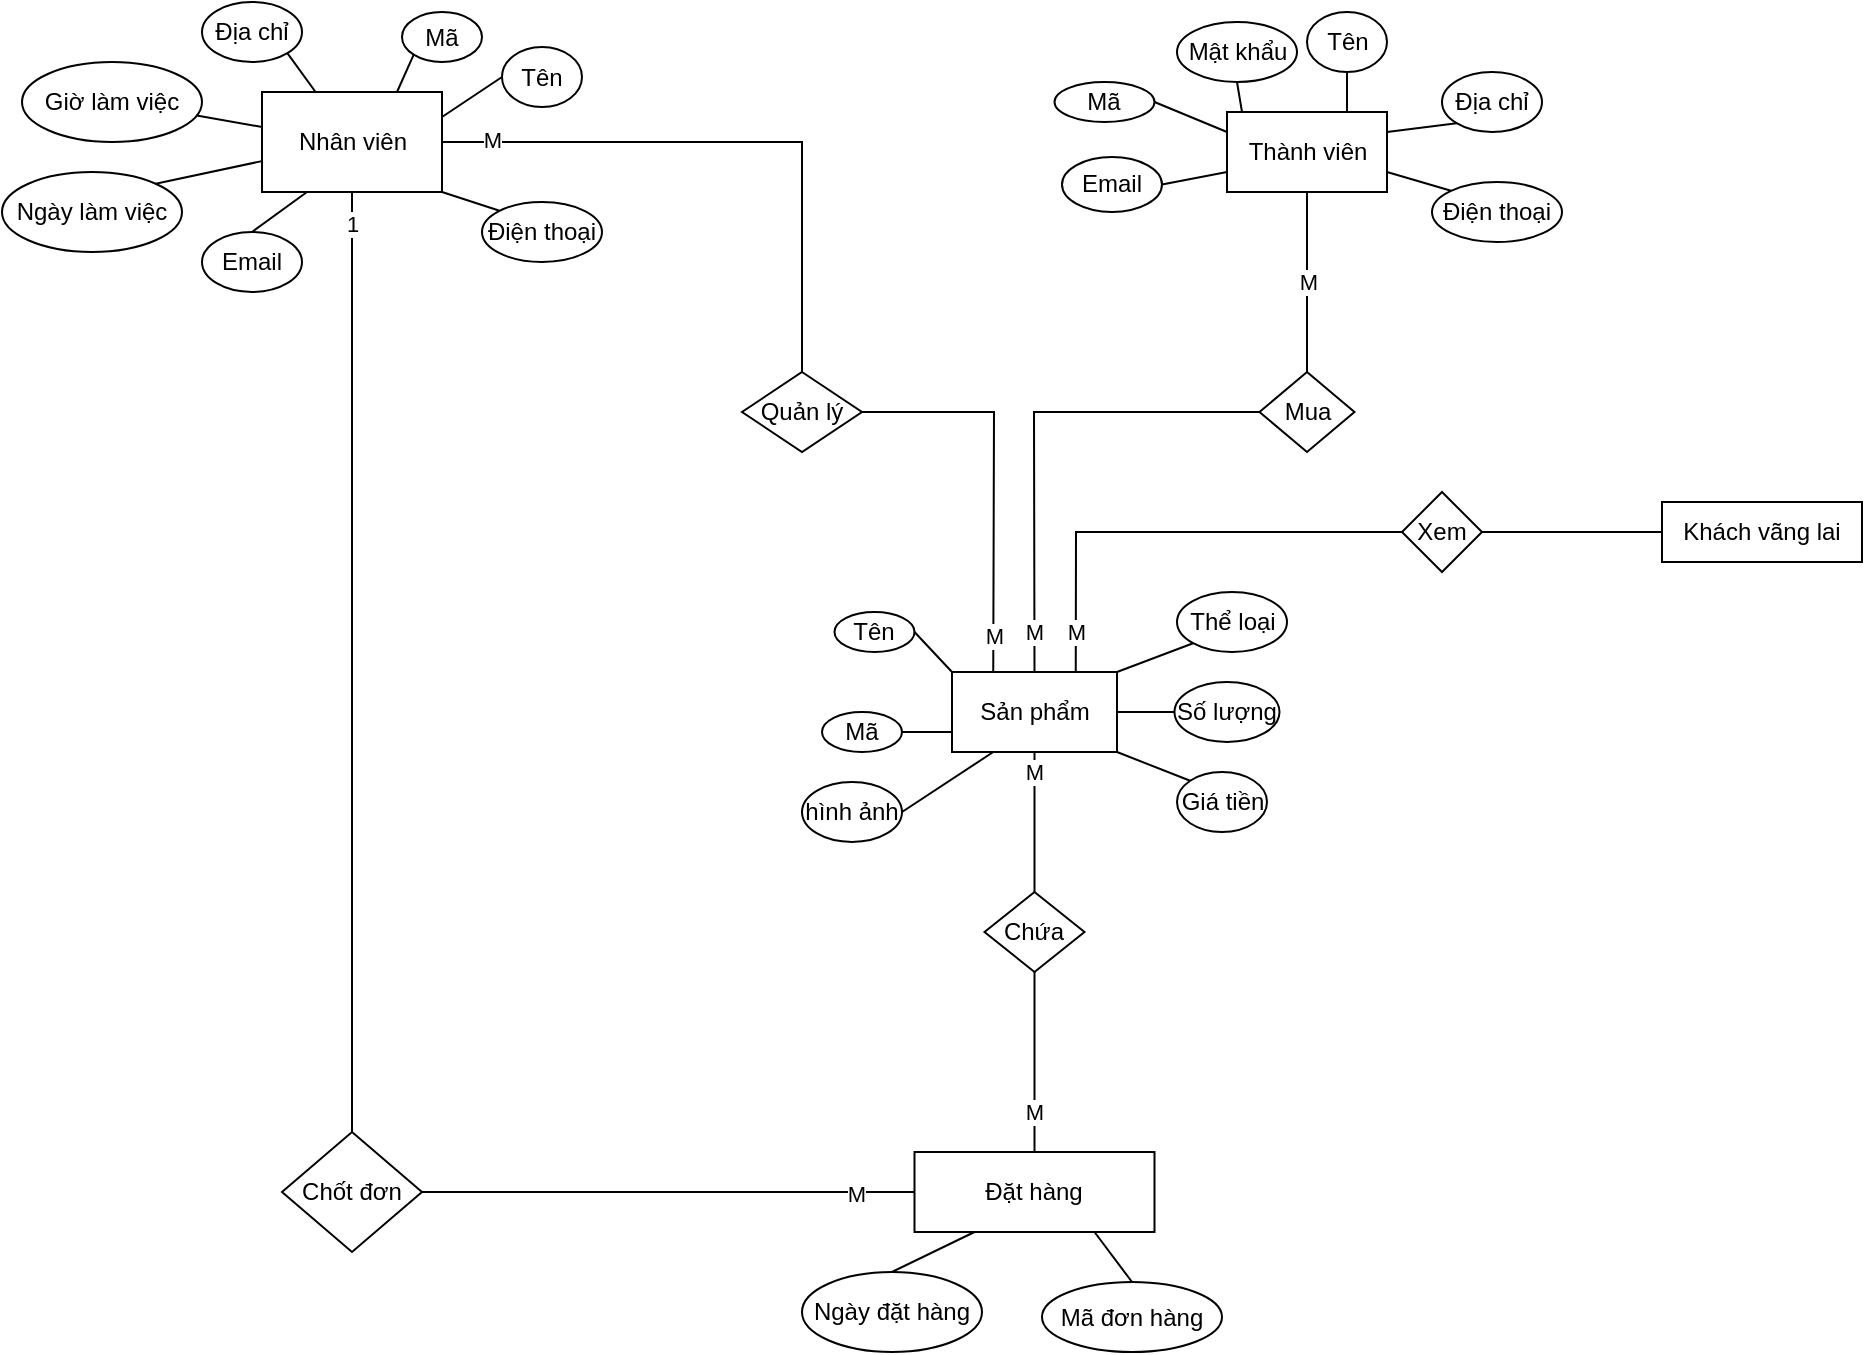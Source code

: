 <mxfile version="16.6.5" type="github">
  <diagram id="aObGCo1q1B7Q4bmz1RGm" name="Page-1">
    <mxGraphModel dx="2333" dy="817" grid="1" gridSize="10" guides="1" tooltips="1" connect="1" arrows="1" fold="1" page="1" pageScale="1" pageWidth="850" pageHeight="1100" math="0" shadow="0">
      <root>
        <mxCell id="0" />
        <mxCell id="1" parent="0" />
        <mxCell id="sd58GuhJpdthKlog1CSh-1" value="Nhân viên" style="html=1;rounded=0;" vertex="1" parent="1">
          <mxGeometry x="80" y="110" width="90" height="50" as="geometry" />
        </mxCell>
        <mxCell id="sd58GuhJpdthKlog1CSh-2" value="Địa chỉ&lt;br&gt;" style="ellipse;whiteSpace=wrap;html=1;rounded=0;" vertex="1" parent="1">
          <mxGeometry x="50" y="65" width="50" height="30" as="geometry" />
        </mxCell>
        <mxCell id="sd58GuhJpdthKlog1CSh-3" value="" style="endArrow=none;html=1;rounded=0;exitX=1;exitY=1;exitDx=0;exitDy=0;" edge="1" parent="1" source="sd58GuhJpdthKlog1CSh-2" target="sd58GuhJpdthKlog1CSh-1">
          <mxGeometry width="50" height="50" relative="1" as="geometry">
            <mxPoint x="520" y="180" as="sourcePoint" />
            <mxPoint x="570" y="130" as="targetPoint" />
          </mxGeometry>
        </mxCell>
        <mxCell id="sd58GuhJpdthKlog1CSh-4" value="Giờ làm việc" style="ellipse;whiteSpace=wrap;html=1;rounded=0;" vertex="1" parent="1">
          <mxGeometry x="-40" y="95" width="90" height="40" as="geometry" />
        </mxCell>
        <mxCell id="sd58GuhJpdthKlog1CSh-5" value="" style="endArrow=none;html=1;rounded=0;" edge="1" parent="1" source="sd58GuhJpdthKlog1CSh-4" target="sd58GuhJpdthKlog1CSh-1">
          <mxGeometry width="50" height="50" relative="1" as="geometry">
            <mxPoint x="520" y="180" as="sourcePoint" />
            <mxPoint x="570" y="130" as="targetPoint" />
          </mxGeometry>
        </mxCell>
        <mxCell id="sd58GuhJpdthKlog1CSh-6" value="Mã&lt;br&gt;" style="ellipse;whiteSpace=wrap;html=1;rounded=0;" vertex="1" parent="1">
          <mxGeometry x="150" y="70" width="40" height="25" as="geometry" />
        </mxCell>
        <mxCell id="sd58GuhJpdthKlog1CSh-7" value="" style="endArrow=none;html=1;rounded=0;entryX=0;entryY=1;entryDx=0;entryDy=0;exitX=0.75;exitY=0;exitDx=0;exitDy=0;" edge="1" parent="1" source="sd58GuhJpdthKlog1CSh-1" target="sd58GuhJpdthKlog1CSh-6">
          <mxGeometry width="50" height="50" relative="1" as="geometry">
            <mxPoint x="120" y="110" as="sourcePoint" />
            <mxPoint x="570" y="120" as="targetPoint" />
          </mxGeometry>
        </mxCell>
        <mxCell id="sd58GuhJpdthKlog1CSh-8" value="Tên&lt;br&gt;" style="ellipse;whiteSpace=wrap;html=1;rounded=0;" vertex="1" parent="1">
          <mxGeometry x="200" y="87.5" width="40" height="30" as="geometry" />
        </mxCell>
        <mxCell id="sd58GuhJpdthKlog1CSh-9" value="" style="endArrow=none;html=1;rounded=0;entryX=0;entryY=0.5;entryDx=0;entryDy=0;exitX=1;exitY=0.25;exitDx=0;exitDy=0;" edge="1" parent="1" source="sd58GuhJpdthKlog1CSh-1" target="sd58GuhJpdthKlog1CSh-8">
          <mxGeometry width="50" height="50" relative="1" as="geometry">
            <mxPoint x="520" y="160" as="sourcePoint" />
            <mxPoint x="570" y="110" as="targetPoint" />
          </mxGeometry>
        </mxCell>
        <mxCell id="sd58GuhJpdthKlog1CSh-10" value="Ngày làm việc" style="ellipse;whiteSpace=wrap;html=1;rounded=0;" vertex="1" parent="1">
          <mxGeometry x="-50" y="150" width="90" height="40" as="geometry" />
        </mxCell>
        <mxCell id="sd58GuhJpdthKlog1CSh-11" value="" style="endArrow=none;html=1;rounded=0;exitX=1;exitY=0;exitDx=0;exitDy=0;" edge="1" parent="1" source="sd58GuhJpdthKlog1CSh-10" target="sd58GuhJpdthKlog1CSh-1">
          <mxGeometry width="50" height="50" relative="1" as="geometry">
            <mxPoint x="520" y="160" as="sourcePoint" />
            <mxPoint x="570" y="110" as="targetPoint" />
          </mxGeometry>
        </mxCell>
        <mxCell id="sd58GuhJpdthKlog1CSh-12" style="edgeStyle=orthogonalEdgeStyle;rounded=0;orthogonalLoop=1;jettySize=auto;html=1;exitX=0.5;exitY=1;exitDx=0;exitDy=0;" edge="1" parent="1">
          <mxGeometry relative="1" as="geometry">
            <mxPoint x="270" y="205" as="sourcePoint" />
            <mxPoint x="270" y="205" as="targetPoint" />
          </mxGeometry>
        </mxCell>
        <mxCell id="sd58GuhJpdthKlog1CSh-13" value="Điện thoại" style="ellipse;whiteSpace=wrap;html=1;rounded=0;" vertex="1" parent="1">
          <mxGeometry x="190" y="165" width="60" height="30" as="geometry" />
        </mxCell>
        <mxCell id="sd58GuhJpdthKlog1CSh-14" value="Email&lt;br&gt;" style="ellipse;whiteSpace=wrap;html=1;rounded=0;" vertex="1" parent="1">
          <mxGeometry x="50" y="180" width="50" height="30" as="geometry" />
        </mxCell>
        <mxCell id="sd58GuhJpdthKlog1CSh-15" value="" style="endArrow=none;html=1;rounded=0;exitX=0.25;exitY=1;exitDx=0;exitDy=0;entryX=0.5;entryY=0;entryDx=0;entryDy=0;" edge="1" parent="1" source="sd58GuhJpdthKlog1CSh-1" target="sd58GuhJpdthKlog1CSh-14">
          <mxGeometry width="50" height="50" relative="1" as="geometry">
            <mxPoint x="520" y="240" as="sourcePoint" />
            <mxPoint x="570" y="190" as="targetPoint" />
          </mxGeometry>
        </mxCell>
        <mxCell id="sd58GuhJpdthKlog1CSh-16" value="Thành viên&lt;br&gt;" style="rounded=0;whiteSpace=wrap;html=1;" vertex="1" parent="1">
          <mxGeometry x="562.5" y="120" width="80" height="40" as="geometry" />
        </mxCell>
        <mxCell id="sd58GuhJpdthKlog1CSh-17" value="Email&lt;br&gt;" style="ellipse;whiteSpace=wrap;html=1;rounded=0;" vertex="1" parent="1">
          <mxGeometry x="480" y="142.5" width="50" height="27.5" as="geometry" />
        </mxCell>
        <mxCell id="sd58GuhJpdthKlog1CSh-18" value="Mã" style="ellipse;whiteSpace=wrap;html=1;rounded=0;" vertex="1" parent="1">
          <mxGeometry x="476.25" y="105" width="50" height="20" as="geometry" />
        </mxCell>
        <mxCell id="sd58GuhJpdthKlog1CSh-19" value="Mật khẩu&lt;br&gt;" style="ellipse;whiteSpace=wrap;html=1;rounded=0;" vertex="1" parent="1">
          <mxGeometry x="537.5" y="75" width="60" height="30" as="geometry" />
        </mxCell>
        <mxCell id="sd58GuhJpdthKlog1CSh-20" style="edgeStyle=orthogonalEdgeStyle;rounded=0;orthogonalLoop=1;jettySize=auto;html=1;exitX=0.5;exitY=1;exitDx=0;exitDy=0;" edge="1" parent="1" source="sd58GuhJpdthKlog1CSh-19" target="sd58GuhJpdthKlog1CSh-19">
          <mxGeometry relative="1" as="geometry" />
        </mxCell>
        <mxCell id="sd58GuhJpdthKlog1CSh-21" value="Tên" style="ellipse;whiteSpace=wrap;html=1;rounded=0;" vertex="1" parent="1">
          <mxGeometry x="602.5" y="70" width="40" height="30" as="geometry" />
        </mxCell>
        <mxCell id="sd58GuhJpdthKlog1CSh-22" value="Địa chỉ&lt;br&gt;" style="ellipse;whiteSpace=wrap;html=1;rounded=0;" vertex="1" parent="1">
          <mxGeometry x="670" y="100" width="50" height="30" as="geometry" />
        </mxCell>
        <mxCell id="sd58GuhJpdthKlog1CSh-23" value="Điện thoại&lt;br&gt;" style="ellipse;whiteSpace=wrap;html=1;rounded=0;" vertex="1" parent="1">
          <mxGeometry x="665" y="155" width="65" height="30" as="geometry" />
        </mxCell>
        <mxCell id="sd58GuhJpdthKlog1CSh-24" value="" style="endArrow=none;html=1;rounded=0;entryX=1;entryY=0.5;entryDx=0;entryDy=0;exitX=0;exitY=0.75;exitDx=0;exitDy=0;" edge="1" parent="1" source="sd58GuhJpdthKlog1CSh-16" target="sd58GuhJpdthKlog1CSh-17">
          <mxGeometry width="50" height="50" relative="1" as="geometry">
            <mxPoint x="652.5" y="200" as="sourcePoint" />
            <mxPoint x="702.5" y="150" as="targetPoint" />
          </mxGeometry>
        </mxCell>
        <mxCell id="sd58GuhJpdthKlog1CSh-25" value="" style="endArrow=none;html=1;rounded=0;entryX=0.5;entryY=1;entryDx=0;entryDy=0;" edge="1" parent="1" target="sd58GuhJpdthKlog1CSh-19">
          <mxGeometry width="50" height="50" relative="1" as="geometry">
            <mxPoint x="570" y="120" as="sourcePoint" />
            <mxPoint x="702.5" y="150" as="targetPoint" />
          </mxGeometry>
        </mxCell>
        <mxCell id="sd58GuhJpdthKlog1CSh-26" value="" style="endArrow=none;html=1;rounded=0;entryX=0.5;entryY=1;entryDx=0;entryDy=0;exitX=0.75;exitY=0;exitDx=0;exitDy=0;" edge="1" parent="1" source="sd58GuhJpdthKlog1CSh-16" target="sd58GuhJpdthKlog1CSh-21">
          <mxGeometry width="50" height="50" relative="1" as="geometry">
            <mxPoint x="652.5" y="200" as="sourcePoint" />
            <mxPoint x="702.5" y="150" as="targetPoint" />
          </mxGeometry>
        </mxCell>
        <mxCell id="sd58GuhJpdthKlog1CSh-27" value="" style="endArrow=none;html=1;rounded=0;exitX=1;exitY=0.25;exitDx=0;exitDy=0;entryX=0;entryY=1;entryDx=0;entryDy=0;" edge="1" parent="1" source="sd58GuhJpdthKlog1CSh-16" target="sd58GuhJpdthKlog1CSh-22">
          <mxGeometry width="50" height="50" relative="1" as="geometry">
            <mxPoint x="652.5" y="200" as="sourcePoint" />
            <mxPoint x="702.5" y="150" as="targetPoint" />
          </mxGeometry>
        </mxCell>
        <mxCell id="sd58GuhJpdthKlog1CSh-28" value="" style="endArrow=none;html=1;rounded=0;exitX=1;exitY=0.75;exitDx=0;exitDy=0;entryX=0;entryY=0;entryDx=0;entryDy=0;" edge="1" parent="1" source="sd58GuhJpdthKlog1CSh-16" target="sd58GuhJpdthKlog1CSh-23">
          <mxGeometry width="50" height="50" relative="1" as="geometry">
            <mxPoint x="652.5" y="200" as="sourcePoint" />
            <mxPoint x="702.5" y="150" as="targetPoint" />
          </mxGeometry>
        </mxCell>
        <mxCell id="sd58GuhJpdthKlog1CSh-29" value="Mua" style="rhombus;whiteSpace=wrap;html=1;rounded=0;" vertex="1" parent="1">
          <mxGeometry x="578.75" y="250" width="47.5" height="40" as="geometry" />
        </mxCell>
        <mxCell id="sd58GuhJpdthKlog1CSh-30" value="M" style="endArrow=none;html=1;rounded=0;exitX=0.5;exitY=0;exitDx=0;exitDy=0;" edge="1" parent="1" source="sd58GuhJpdthKlog1CSh-29" target="sd58GuhJpdthKlog1CSh-16">
          <mxGeometry width="50" height="50" relative="1" as="geometry">
            <mxPoint x="840" y="280" as="sourcePoint" />
            <mxPoint x="890" y="230" as="targetPoint" />
          </mxGeometry>
        </mxCell>
        <mxCell id="sd58GuhJpdthKlog1CSh-31" value="Sản phẩm" style="rounded=0;whiteSpace=wrap;html=1;" vertex="1" parent="1">
          <mxGeometry x="425" y="400" width="82.5" height="40" as="geometry" />
        </mxCell>
        <mxCell id="sd58GuhJpdthKlog1CSh-32" value="Quản lý&lt;br&gt;" style="rhombus;whiteSpace=wrap;html=1;rounded=0;" vertex="1" parent="1">
          <mxGeometry x="320" y="250" width="60" height="40" as="geometry" />
        </mxCell>
        <mxCell id="sd58GuhJpdthKlog1CSh-33" style="edgeStyle=orthogonalEdgeStyle;rounded=0;orthogonalLoop=1;jettySize=auto;html=1;exitX=0.5;exitY=1;exitDx=0;exitDy=0;" edge="1" parent="1" source="sd58GuhJpdthKlog1CSh-13" target="sd58GuhJpdthKlog1CSh-13">
          <mxGeometry relative="1" as="geometry" />
        </mxCell>
        <mxCell id="sd58GuhJpdthKlog1CSh-34" value="M" style="endArrow=none;html=1;rounded=0;exitX=1;exitY=0.5;exitDx=0;exitDy=0;entryX=0.25;entryY=0;entryDx=0;entryDy=0;" edge="1" parent="1" source="sd58GuhJpdthKlog1CSh-32" target="sd58GuhJpdthKlog1CSh-31">
          <mxGeometry x="0.815" width="50" height="50" relative="1" as="geometry">
            <mxPoint x="360" y="350" as="sourcePoint" />
            <mxPoint x="410" y="300" as="targetPoint" />
            <Array as="points">
              <mxPoint x="446" y="270" />
            </Array>
            <mxPoint as="offset" />
          </mxGeometry>
        </mxCell>
        <mxCell id="sd58GuhJpdthKlog1CSh-36" value="" style="endArrow=none;html=1;rounded=0;exitX=1;exitY=0.5;exitDx=0;exitDy=0;entryX=0.5;entryY=0;entryDx=0;entryDy=0;" edge="1" parent="1" source="sd58GuhJpdthKlog1CSh-1" target="sd58GuhJpdthKlog1CSh-32">
          <mxGeometry width="50" height="50" relative="1" as="geometry">
            <mxPoint x="360" y="350" as="sourcePoint" />
            <mxPoint x="410" y="300" as="targetPoint" />
            <Array as="points">
              <mxPoint x="350" y="135" />
            </Array>
          </mxGeometry>
        </mxCell>
        <mxCell id="sd58GuhJpdthKlog1CSh-37" value="M" style="edgeLabel;html=1;align=center;verticalAlign=middle;resizable=0;points=[];rounded=0;" vertex="1" connectable="0" parent="sd58GuhJpdthKlog1CSh-36">
          <mxGeometry x="-0.832" y="1" relative="1" as="geometry">
            <mxPoint as="offset" />
          </mxGeometry>
        </mxCell>
        <mxCell id="sd58GuhJpdthKlog1CSh-38" value="Mã&lt;br&gt;" style="ellipse;whiteSpace=wrap;html=1;rounded=0;" vertex="1" parent="1">
          <mxGeometry x="360" y="420" width="40" height="20" as="geometry" />
        </mxCell>
        <mxCell id="sd58GuhJpdthKlog1CSh-39" value="Tên" style="ellipse;whiteSpace=wrap;html=1;rounded=0;" vertex="1" parent="1">
          <mxGeometry x="366.25" y="370" width="40" height="20" as="geometry" />
        </mxCell>
        <mxCell id="sd58GuhJpdthKlog1CSh-40" value="Thể loại&lt;br&gt;" style="ellipse;whiteSpace=wrap;html=1;rounded=0;" vertex="1" parent="1">
          <mxGeometry x="537.5" y="360" width="55" height="30" as="geometry" />
        </mxCell>
        <mxCell id="sd58GuhJpdthKlog1CSh-41" value="Số lượng" style="ellipse;whiteSpace=wrap;html=1;rounded=0;" vertex="1" parent="1">
          <mxGeometry x="536.25" y="405" width="52.5" height="30" as="geometry" />
        </mxCell>
        <mxCell id="sd58GuhJpdthKlog1CSh-42" value="Giá tiền" style="ellipse;whiteSpace=wrap;html=1;rounded=0;" vertex="1" parent="1">
          <mxGeometry x="537.5" y="450" width="45" height="30" as="geometry" />
        </mxCell>
        <mxCell id="sd58GuhJpdthKlog1CSh-43" value="" style="endArrow=none;html=1;rounded=0;entryX=1;entryY=0.5;entryDx=0;entryDy=0;exitX=0;exitY=0;exitDx=0;exitDy=0;" edge="1" parent="1" source="sd58GuhJpdthKlog1CSh-31" target="sd58GuhJpdthKlog1CSh-39">
          <mxGeometry width="50" height="50" relative="1" as="geometry">
            <mxPoint x="360" y="440" as="sourcePoint" />
            <mxPoint x="410" y="390" as="targetPoint" />
          </mxGeometry>
        </mxCell>
        <mxCell id="sd58GuhJpdthKlog1CSh-44" value="" style="endArrow=none;html=1;rounded=0;exitX=1;exitY=0.5;exitDx=0;exitDy=0;entryX=0;entryY=0.75;entryDx=0;entryDy=0;" edge="1" parent="1" source="sd58GuhJpdthKlog1CSh-38" target="sd58GuhJpdthKlog1CSh-31">
          <mxGeometry width="50" height="50" relative="1" as="geometry">
            <mxPoint x="360" y="440" as="sourcePoint" />
            <mxPoint x="410" y="390" as="targetPoint" />
          </mxGeometry>
        </mxCell>
        <mxCell id="sd58GuhJpdthKlog1CSh-45" value="" style="endArrow=none;html=1;rounded=0;exitX=0;exitY=1;exitDx=0;exitDy=0;entryX=1;entryY=0;entryDx=0;entryDy=0;" edge="1" parent="1" source="sd58GuhJpdthKlog1CSh-40" target="sd58GuhJpdthKlog1CSh-31">
          <mxGeometry width="50" height="50" relative="1" as="geometry">
            <mxPoint x="360" y="440" as="sourcePoint" />
            <mxPoint x="410" y="390" as="targetPoint" />
          </mxGeometry>
        </mxCell>
        <mxCell id="sd58GuhJpdthKlog1CSh-46" value="" style="endArrow=none;html=1;rounded=0;entryX=0;entryY=0.5;entryDx=0;entryDy=0;exitX=1;exitY=0.5;exitDx=0;exitDy=0;" edge="1" parent="1" source="sd58GuhJpdthKlog1CSh-31" target="sd58GuhJpdthKlog1CSh-41">
          <mxGeometry width="50" height="50" relative="1" as="geometry">
            <mxPoint x="510" y="420" as="sourcePoint" />
            <mxPoint x="410" y="390" as="targetPoint" />
          </mxGeometry>
        </mxCell>
        <mxCell id="sd58GuhJpdthKlog1CSh-47" value="" style="endArrow=none;html=1;rounded=0;exitX=0;exitY=0;exitDx=0;exitDy=0;entryX=1;entryY=1;entryDx=0;entryDy=0;" edge="1" parent="1" source="sd58GuhJpdthKlog1CSh-42" target="sd58GuhJpdthKlog1CSh-31">
          <mxGeometry width="50" height="50" relative="1" as="geometry">
            <mxPoint x="360" y="440" as="sourcePoint" />
            <mxPoint x="410" y="390" as="targetPoint" />
          </mxGeometry>
        </mxCell>
        <mxCell id="sd58GuhJpdthKlog1CSh-48" value="Chứa" style="rhombus;whiteSpace=wrap;html=1;rounded=0;" vertex="1" parent="1">
          <mxGeometry x="441.25" y="510" width="50" height="40" as="geometry" />
        </mxCell>
        <mxCell id="sd58GuhJpdthKlog1CSh-49" value="M" style="endArrow=none;html=1;rounded=0;exitX=0.5;exitY=0;exitDx=0;exitDy=0;entryX=0.5;entryY=1;entryDx=0;entryDy=0;" edge="1" parent="1" source="sd58GuhJpdthKlog1CSh-48" target="sd58GuhJpdthKlog1CSh-31">
          <mxGeometry x="0.714" width="50" height="50" relative="1" as="geometry">
            <mxPoint x="360" y="440" as="sourcePoint" />
            <mxPoint x="410" y="390" as="targetPoint" />
            <mxPoint as="offset" />
          </mxGeometry>
        </mxCell>
        <mxCell id="sd58GuhJpdthKlog1CSh-63" value="Đặt hàng&lt;br&gt;" style="rounded=0;whiteSpace=wrap;html=1;" vertex="1" parent="1">
          <mxGeometry x="406.25" y="640" width="120" height="40" as="geometry" />
        </mxCell>
        <mxCell id="sd58GuhJpdthKlog1CSh-64" value="M" style="endArrow=none;html=1;rounded=0;entryX=0.5;entryY=1;entryDx=0;entryDy=0;" edge="1" parent="1" source="sd58GuhJpdthKlog1CSh-63" target="sd58GuhJpdthKlog1CSh-48">
          <mxGeometry x="-0.556" width="50" height="50" relative="1" as="geometry">
            <mxPoint x="350" y="610" as="sourcePoint" />
            <mxPoint x="400" y="560" as="targetPoint" />
            <mxPoint as="offset" />
          </mxGeometry>
        </mxCell>
        <mxCell id="sd58GuhJpdthKlog1CSh-65" value="Chốt đơn" style="rhombus;whiteSpace=wrap;html=1;rounded=0;" vertex="1" parent="1">
          <mxGeometry x="90" y="630" width="70" height="60" as="geometry" />
        </mxCell>
        <mxCell id="sd58GuhJpdthKlog1CSh-66" value="" style="endArrow=none;html=1;rounded=0;exitX=0.25;exitY=1;exitDx=0;exitDy=0;entryX=0.5;entryY=0;entryDx=0;entryDy=0;" edge="1" parent="1" source="sd58GuhJpdthKlog1CSh-63" target="sd58GuhJpdthKlog1CSh-77">
          <mxGeometry width="50" height="50" relative="1" as="geometry">
            <mxPoint x="500" y="640" as="sourcePoint" />
            <mxPoint x="430.139" y="705.79" as="targetPoint" />
          </mxGeometry>
        </mxCell>
        <mxCell id="sd58GuhJpdthKlog1CSh-67" value="" style="endArrow=none;html=1;rounded=0;exitX=0.75;exitY=1;exitDx=0;exitDy=0;entryX=0.5;entryY=0;entryDx=0;entryDy=0;" edge="1" parent="1" source="sd58GuhJpdthKlog1CSh-63" target="sd58GuhJpdthKlog1CSh-78">
          <mxGeometry width="50" height="50" relative="1" as="geometry">
            <mxPoint x="500" y="640" as="sourcePoint" />
            <mxPoint x="504.385" y="705.713" as="targetPoint" />
          </mxGeometry>
        </mxCell>
        <mxCell id="sd58GuhJpdthKlog1CSh-68" value="" style="endArrow=none;html=1;rounded=0;exitX=0.5;exitY=0;exitDx=0;exitDy=0;entryX=0.5;entryY=1;entryDx=0;entryDy=0;" edge="1" parent="1" source="sd58GuhJpdthKlog1CSh-65" target="sd58GuhJpdthKlog1CSh-1">
          <mxGeometry width="50" height="50" relative="1" as="geometry">
            <mxPoint x="430" y="510" as="sourcePoint" />
            <mxPoint x="480" y="460" as="targetPoint" />
          </mxGeometry>
        </mxCell>
        <mxCell id="sd58GuhJpdthKlog1CSh-69" value="1" style="edgeLabel;html=1;align=center;verticalAlign=middle;resizable=0;points=[];rounded=0;" vertex="1" connectable="0" parent="sd58GuhJpdthKlog1CSh-68">
          <mxGeometry x="0.933" relative="1" as="geometry">
            <mxPoint as="offset" />
          </mxGeometry>
        </mxCell>
        <mxCell id="sd58GuhJpdthKlog1CSh-70" value="" style="endArrow=none;html=1;rounded=0;exitX=1;exitY=0.5;exitDx=0;exitDy=0;entryX=0;entryY=0.5;entryDx=0;entryDy=0;" edge="1" parent="1" source="sd58GuhJpdthKlog1CSh-65" target="sd58GuhJpdthKlog1CSh-63">
          <mxGeometry width="50" height="50" relative="1" as="geometry">
            <mxPoint x="430" y="510" as="sourcePoint" />
            <mxPoint x="480" y="460" as="targetPoint" />
          </mxGeometry>
        </mxCell>
        <mxCell id="sd58GuhJpdthKlog1CSh-71" value="M" style="edgeLabel;html=1;align=center;verticalAlign=middle;resizable=0;points=[];rounded=0;" vertex="1" connectable="0" parent="sd58GuhJpdthKlog1CSh-70">
          <mxGeometry x="0.769" y="-1" relative="1" as="geometry">
            <mxPoint x="-1" as="offset" />
          </mxGeometry>
        </mxCell>
        <mxCell id="sd58GuhJpdthKlog1CSh-72" value="" style="endArrow=none;html=1;rounded=0;exitX=0;exitY=0;exitDx=0;exitDy=0;entryX=1;entryY=1;entryDx=0;entryDy=0;" edge="1" parent="1" source="sd58GuhJpdthKlog1CSh-13" target="sd58GuhJpdthKlog1CSh-1">
          <mxGeometry width="50" height="50" relative="1" as="geometry">
            <mxPoint x="430" y="220" as="sourcePoint" />
            <mxPoint x="480" y="170" as="targetPoint" />
          </mxGeometry>
        </mxCell>
        <mxCell id="sd58GuhJpdthKlog1CSh-74" value="" style="endArrow=none;html=1;rounded=0;exitX=1;exitY=0.5;exitDx=0;exitDy=0;entryX=0;entryY=0.25;entryDx=0;entryDy=0;" edge="1" parent="1" source="sd58GuhJpdthKlog1CSh-18" target="sd58GuhJpdthKlog1CSh-16">
          <mxGeometry width="50" height="50" relative="1" as="geometry">
            <mxPoint x="450" y="300" as="sourcePoint" />
            <mxPoint x="500" y="250" as="targetPoint" />
          </mxGeometry>
        </mxCell>
        <mxCell id="sd58GuhJpdthKlog1CSh-75" value="hình ảnh" style="ellipse;whiteSpace=wrap;html=1;" vertex="1" parent="1">
          <mxGeometry x="350" y="455" width="50" height="30" as="geometry" />
        </mxCell>
        <mxCell id="sd58GuhJpdthKlog1CSh-76" value="" style="endArrow=none;html=1;rounded=0;entryX=0.25;entryY=1;entryDx=0;entryDy=0;exitX=1;exitY=0.5;exitDx=0;exitDy=0;" edge="1" parent="1" source="sd58GuhJpdthKlog1CSh-75" target="sd58GuhJpdthKlog1CSh-31">
          <mxGeometry width="50" height="50" relative="1" as="geometry">
            <mxPoint x="440" y="380" as="sourcePoint" />
            <mxPoint x="490" y="330" as="targetPoint" />
          </mxGeometry>
        </mxCell>
        <mxCell id="sd58GuhJpdthKlog1CSh-77" value="Ngày đặt hàng" style="ellipse;whiteSpace=wrap;html=1;" vertex="1" parent="1">
          <mxGeometry x="350" y="700" width="90" height="40" as="geometry" />
        </mxCell>
        <mxCell id="sd58GuhJpdthKlog1CSh-78" value="Mã đơn hàng" style="ellipse;whiteSpace=wrap;html=1;" vertex="1" parent="1">
          <mxGeometry x="470" y="705" width="90" height="35" as="geometry" />
        </mxCell>
        <mxCell id="sd58GuhJpdthKlog1CSh-79" value="Xem" style="rhombus;whiteSpace=wrap;html=1;" vertex="1" parent="1">
          <mxGeometry x="650" y="310" width="40" height="40" as="geometry" />
        </mxCell>
        <mxCell id="sd58GuhJpdthKlog1CSh-80" value="M" style="endArrow=none;html=1;rounded=0;entryX=0;entryY=0.5;entryDx=0;entryDy=0;exitX=0.5;exitY=0;exitDx=0;exitDy=0;" edge="1" parent="1" source="sd58GuhJpdthKlog1CSh-31" target="sd58GuhJpdthKlog1CSh-29">
          <mxGeometry x="-0.835" width="50" height="50" relative="1" as="geometry">
            <mxPoint x="440" y="350" as="sourcePoint" />
            <mxPoint x="490" y="300" as="targetPoint" />
            <Array as="points">
              <mxPoint x="466" y="270" />
            </Array>
            <mxPoint as="offset" />
          </mxGeometry>
        </mxCell>
        <mxCell id="sd58GuhJpdthKlog1CSh-81" value="M" style="endArrow=none;html=1;rounded=0;exitX=0.75;exitY=0;exitDx=0;exitDy=0;entryX=0;entryY=0.5;entryDx=0;entryDy=0;" edge="1" parent="1" source="sd58GuhJpdthKlog1CSh-31" target="sd58GuhJpdthKlog1CSh-79">
          <mxGeometry x="-0.828" width="50" height="50" relative="1" as="geometry">
            <mxPoint x="440" y="350" as="sourcePoint" />
            <mxPoint x="490" y="300" as="targetPoint" />
            <Array as="points">
              <mxPoint x="487" y="330" />
            </Array>
            <mxPoint as="offset" />
          </mxGeometry>
        </mxCell>
        <mxCell id="sd58GuhJpdthKlog1CSh-82" value="Khách vãng lai" style="rounded=0;whiteSpace=wrap;html=1;" vertex="1" parent="1">
          <mxGeometry x="780" y="315" width="100" height="30" as="geometry" />
        </mxCell>
        <mxCell id="sd58GuhJpdthKlog1CSh-83" value="" style="endArrow=none;html=1;rounded=0;entryX=0;entryY=0.5;entryDx=0;entryDy=0;exitX=1;exitY=0.5;exitDx=0;exitDy=0;" edge="1" parent="1" source="sd58GuhJpdthKlog1CSh-79" target="sd58GuhJpdthKlog1CSh-82">
          <mxGeometry width="50" height="50" relative="1" as="geometry">
            <mxPoint x="440" y="470" as="sourcePoint" />
            <mxPoint x="490" y="420" as="targetPoint" />
          </mxGeometry>
        </mxCell>
      </root>
    </mxGraphModel>
  </diagram>
</mxfile>
